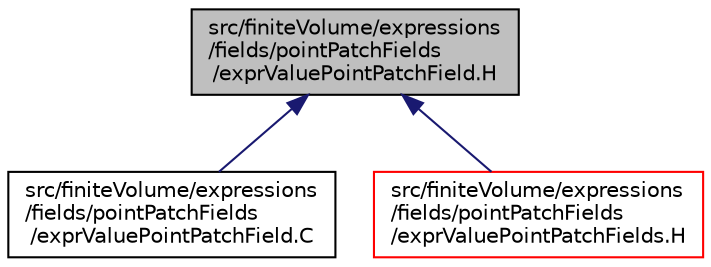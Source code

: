 digraph "src/finiteVolume/expressions/fields/pointPatchFields/exprValuePointPatchField.H"
{
  bgcolor="transparent";
  edge [fontname="Helvetica",fontsize="10",labelfontname="Helvetica",labelfontsize="10"];
  node [fontname="Helvetica",fontsize="10",shape=record];
  Node1 [label="src/finiteVolume/expressions\l/fields/pointPatchFields\l/exprValuePointPatchField.H",height=0.2,width=0.4,color="black", fillcolor="grey75", style="filled" fontcolor="black"];
  Node1 -> Node2 [dir="back",color="midnightblue",fontsize="10",style="solid",fontname="Helvetica"];
  Node2 [label="src/finiteVolume/expressions\l/fields/pointPatchFields\l/exprValuePointPatchField.C",height=0.2,width=0.4,color="black",URL="$exprValuePointPatchField_8C.html"];
  Node1 -> Node3 [dir="back",color="midnightblue",fontsize="10",style="solid",fontname="Helvetica"];
  Node3 [label="src/finiteVolume/expressions\l/fields/pointPatchFields\l/exprValuePointPatchFields.H",height=0.2,width=0.4,color="red",URL="$exprValuePointPatchFields_8H.html"];
}
